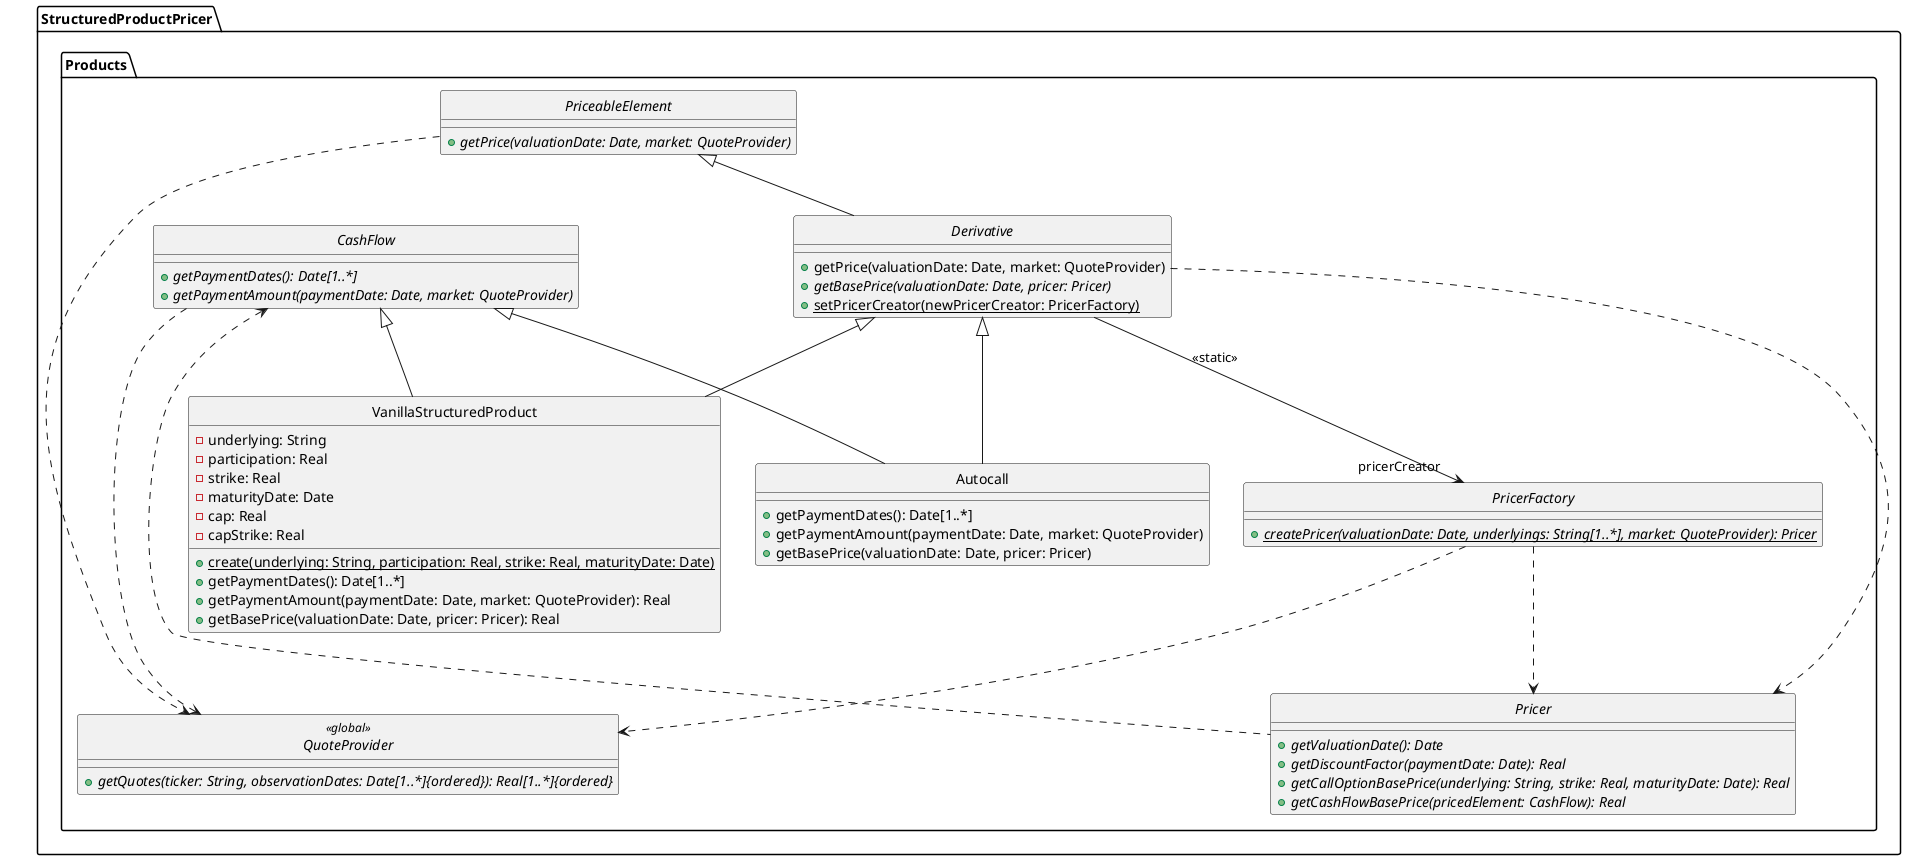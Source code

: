 @startuml
hide circles


!startsub PriceableElement
package StructuredProductPricer
{
    package Products
    {
        abstract class PriceableElement
        {
            {abstract} +getPrice(valuationDate: Date, market: QuoteProvider)
        }
    }
}
!endsub


!startsub Derivative
package StructuredProductPricer
{
    package Products
    {
        abstract class Derivative
        {
            +getPrice(valuationDate: Date, market: QuoteProvider)
            {abstract} +getBasePrice(valuationDate: Date, pricer: Pricer)
            {static} +setPricerCreator(newPricerCreator: PricerFactory)
        }
    }
}
!endsub


!startsub CashFlow
package StructuredProductPricer
{
    package Products
    {
        abstract class CashFlow
        {
            {abstract} +getPaymentDates(): Date[1..*]
            {abstract} +getPaymentAmount(paymentDate: Date, market: QuoteProvider)
        }
    }
}
!endsub


!startsub VanillaStructuredProduct
package StructuredProductPricer
{
    package Products
    {
        class VanillaStructuredProduct
        {
            -underlying: String
            -participation: Real
            -strike: Real
            -maturityDate: Date
            -cap: Real
            -capStrike: Real
            {static} +create(underlying: String, participation: Real, strike: Real, maturityDate: Date)
            +getPaymentDates(): Date[1..*]
            +getPaymentAmount(paymentDate: Date, market: QuoteProvider): Real
            +getBasePrice(valuationDate: Date, pricer: Pricer): Real
        }
    }
}
!endsub


!startsub Autocall
package StructuredProductPricer
{
    package Products
    {
        class Autocall
        {
            +getPaymentDates(): Date[1..*]
            +getPaymentAmount(paymentDate: Date, market: QuoteProvider)
            +getBasePrice(valuationDate: Date, pricer: Pricer)
        }
    }
}
!endsub


!startsub Pricer
package StructuredProductPricer
{
    package Products
    {
        abstract class Pricer
        {
            {abstract} +getValuationDate(): Date
            {abstract} +getDiscountFactor(paymentDate: Date): Real
            {abstract} +getCallOptionBasePrice(underlying: String, strike: Real, maturityDate: Date): Real
            {abstract} +getCashFlowBasePrice(pricedElement: CashFlow): Real
        }
    }
}
!endsub


!startsub QuoteProvider
package StructuredProductPricer
{
    package Products
    {
        abstract class QuoteProvider <<global>>
        {
            {abstract} +getQuotes(ticker: String, observationDates: Date[1..*]{ordered}): Real[1..*]{ordered}
        }
    }
}
!endsub


!startsub PricerFactory
package StructuredProductPricer
{
    package Products
    {
        abstract class PricerFactory
        {
            {static} {abstract} +createPricer(valuationDate: Date, underlyings: String[1..*], market: QuoteProvider): Pricer
        }
    }
}
!endsub


PriceableElement ..> QuoteProvider
Derivative --> "pricerCreator" PricerFactory: <<static>>
Derivative -up-|> PriceableElement
Derivative ..> Pricer
CashFlow ..> QuoteProvider
Pricer -up..> CashFlow
VanillaStructuredProduct -up-|> CashFlow
VanillaStructuredProduct -up-|> Derivative
Autocall -up-|> CashFlow
Autocall -up-|> Derivative
PricerFactory ..> Pricer
PricerFactory ..> QuoteProvider


@enduml
